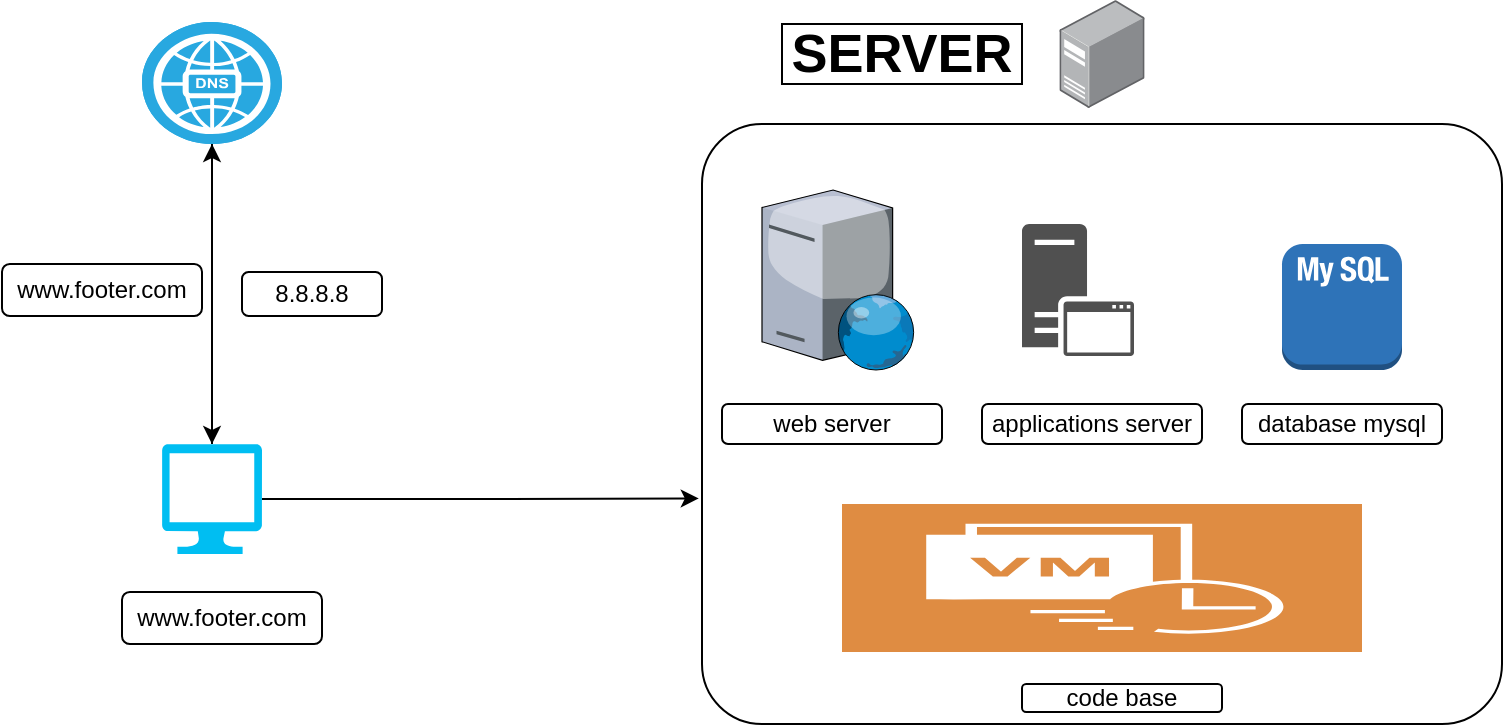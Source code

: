 <mxfile version="23.0.2" type="github">
  <diagram name="Page-1" id="4bZB5JQtaJzzpFxlEy-t">
    <mxGraphModel dx="794" dy="454" grid="1" gridSize="10" guides="1" tooltips="1" connect="1" arrows="1" fold="1" page="1" pageScale="1" pageWidth="850" pageHeight="1100" math="0" shadow="0">
      <root>
        <mxCell id="0" />
        <mxCell id="1" parent="0" />
        <mxCell id="Vz0gy-sPoHT4EdZaWl64-2" value="&lt;hr&gt;" style="rounded=1;arcSize=10;whiteSpace=wrap;html=1;align=center;" vertex="1" parent="1">
          <mxGeometry x="350" y="100" width="400" height="300" as="geometry" />
        </mxCell>
        <mxCell id="Vz0gy-sPoHT4EdZaWl64-3" value="&lt;b&gt;&lt;font style=&quot;font-size: 27px;&quot;&gt;SERVER&lt;/font&gt;&lt;/b&gt;" style="rounded=0;whiteSpace=wrap;html=1;" vertex="1" parent="1">
          <mxGeometry x="390" y="50" width="120" height="30" as="geometry" />
        </mxCell>
        <mxCell id="Vz0gy-sPoHT4EdZaWl64-4" value="" style="image;points=[];aspect=fixed;html=1;align=center;shadow=0;dashed=0;image=img/lib/allied_telesis/computer_and_terminals/Server_Desktop.svg;" vertex="1" parent="1">
          <mxGeometry x="528.7" y="38" width="42.6" height="54" as="geometry" />
        </mxCell>
        <mxCell id="Vz0gy-sPoHT4EdZaWl64-5" value="" style="verticalLabelPosition=bottom;sketch=0;aspect=fixed;html=1;verticalAlign=top;strokeColor=none;align=center;outlineConnect=0;shape=mxgraph.citrix.web_server;" vertex="1" parent="1">
          <mxGeometry x="380" y="133" width="76.5" height="90" as="geometry" />
        </mxCell>
        <mxCell id="Vz0gy-sPoHT4EdZaWl64-6" value="" style="sketch=0;pointerEvents=1;shadow=0;dashed=0;html=1;strokeColor=none;fillColor=#505050;labelPosition=center;verticalLabelPosition=bottom;verticalAlign=top;outlineConnect=0;align=center;shape=mxgraph.office.servers.application_server;" vertex="1" parent="1">
          <mxGeometry x="510" y="150" width="56" height="66" as="geometry" />
        </mxCell>
        <mxCell id="Vz0gy-sPoHT4EdZaWl64-7" value="" style="outlineConnect=0;dashed=0;verticalLabelPosition=bottom;verticalAlign=top;align=center;html=1;shape=mxgraph.aws3.mysql_db_instance_2;fillColor=#2E73B8;gradientColor=none;" vertex="1" parent="1">
          <mxGeometry x="640" y="160" width="60" height="63" as="geometry" />
        </mxCell>
        <mxCell id="Vz0gy-sPoHT4EdZaWl64-8" value="" style="sketch=0;pointerEvents=1;shadow=0;dashed=0;html=1;strokeColor=none;fillColor=#DF8C42;labelPosition=center;verticalLabelPosition=bottom;verticalAlign=top;align=center;outlineConnect=0;shape=mxgraph.veeam2.cdp;" vertex="1" parent="1">
          <mxGeometry x="420" y="290" width="260" height="74" as="geometry" />
        </mxCell>
        <mxCell id="Vz0gy-sPoHT4EdZaWl64-10" value="applications server" style="rounded=1;whiteSpace=wrap;html=1;" vertex="1" parent="1">
          <mxGeometry x="490" y="240" width="110" height="20" as="geometry" />
        </mxCell>
        <mxCell id="Vz0gy-sPoHT4EdZaWl64-11" value="web server" style="rounded=1;whiteSpace=wrap;html=1;" vertex="1" parent="1">
          <mxGeometry x="360" y="240" width="110" height="20" as="geometry" />
        </mxCell>
        <mxCell id="Vz0gy-sPoHT4EdZaWl64-12" value="database mysql" style="rounded=1;whiteSpace=wrap;html=1;" vertex="1" parent="1">
          <mxGeometry x="620" y="240" width="100" height="20" as="geometry" />
        </mxCell>
        <mxCell id="Vz0gy-sPoHT4EdZaWl64-17" value="code base" style="rounded=1;whiteSpace=wrap;html=1;" vertex="1" parent="1">
          <mxGeometry x="510" y="380" width="100" height="14" as="geometry" />
        </mxCell>
        <mxCell id="Vz0gy-sPoHT4EdZaWl64-27" style="edgeStyle=orthogonalEdgeStyle;rounded=0;orthogonalLoop=1;jettySize=auto;html=1;exitX=0.5;exitY=1;exitDx=0;exitDy=0;exitPerimeter=0;" edge="1" parent="1" source="Vz0gy-sPoHT4EdZaWl64-20">
          <mxGeometry relative="1" as="geometry">
            <mxPoint x="105" y="260" as="targetPoint" />
          </mxGeometry>
        </mxCell>
        <mxCell id="Vz0gy-sPoHT4EdZaWl64-20" value="" style="fillColor=#28A8E0;verticalLabelPosition=bottom;sketch=0;html=1;strokeColor=#ffffff;verticalAlign=top;align=center;points=[[0.145,0.145,0],[0.5,0,0],[0.855,0.145,0],[1,0.5,0],[0.855,0.855,0],[0.5,1,0],[0.145,0.855,0],[0,0.5,0]];pointerEvents=1;shape=mxgraph.cisco_safe.compositeIcon;bgIcon=ellipse;resIcon=mxgraph.cisco_safe.capability.dns;" vertex="1" parent="1">
          <mxGeometry x="70" y="49" width="70" height="61" as="geometry" />
        </mxCell>
        <mxCell id="Vz0gy-sPoHT4EdZaWl64-21" value="" style="verticalLabelPosition=bottom;html=1;verticalAlign=top;align=center;strokeColor=none;fillColor=#00BEF2;shape=mxgraph.azure.computer;pointerEvents=1;" vertex="1" parent="1">
          <mxGeometry x="80" y="260" width="50" height="55" as="geometry" />
        </mxCell>
        <mxCell id="Vz0gy-sPoHT4EdZaWl64-26" style="edgeStyle=orthogonalEdgeStyle;rounded=0;orthogonalLoop=1;jettySize=auto;html=1;exitX=0.5;exitY=0;exitDx=0;exitDy=0;exitPerimeter=0;entryX=0.5;entryY=1;entryDx=0;entryDy=0;entryPerimeter=0;" edge="1" parent="1" source="Vz0gy-sPoHT4EdZaWl64-21" target="Vz0gy-sPoHT4EdZaWl64-20">
          <mxGeometry relative="1" as="geometry" />
        </mxCell>
        <mxCell id="Vz0gy-sPoHT4EdZaWl64-28" style="edgeStyle=orthogonalEdgeStyle;rounded=0;orthogonalLoop=1;jettySize=auto;html=1;exitX=1;exitY=0.5;exitDx=0;exitDy=0;exitPerimeter=0;entryX=-0.004;entryY=0.624;entryDx=0;entryDy=0;entryPerimeter=0;" edge="1" parent="1" source="Vz0gy-sPoHT4EdZaWl64-21" target="Vz0gy-sPoHT4EdZaWl64-2">
          <mxGeometry relative="1" as="geometry" />
        </mxCell>
        <mxCell id="Vz0gy-sPoHT4EdZaWl64-29" value="www.footer.com" style="rounded=1;whiteSpace=wrap;html=1;" vertex="1" parent="1">
          <mxGeometry x="60" y="334" width="100" height="26" as="geometry" />
        </mxCell>
        <mxCell id="Vz0gy-sPoHT4EdZaWl64-31" value="8.8.8.8" style="rounded=1;whiteSpace=wrap;html=1;" vertex="1" parent="1">
          <mxGeometry x="120" y="174" width="70" height="22" as="geometry" />
        </mxCell>
        <mxCell id="Vz0gy-sPoHT4EdZaWl64-32" value="www.footer.com" style="rounded=1;whiteSpace=wrap;html=1;" vertex="1" parent="1">
          <mxGeometry y="170" width="100" height="26" as="geometry" />
        </mxCell>
      </root>
    </mxGraphModel>
  </diagram>
</mxfile>
